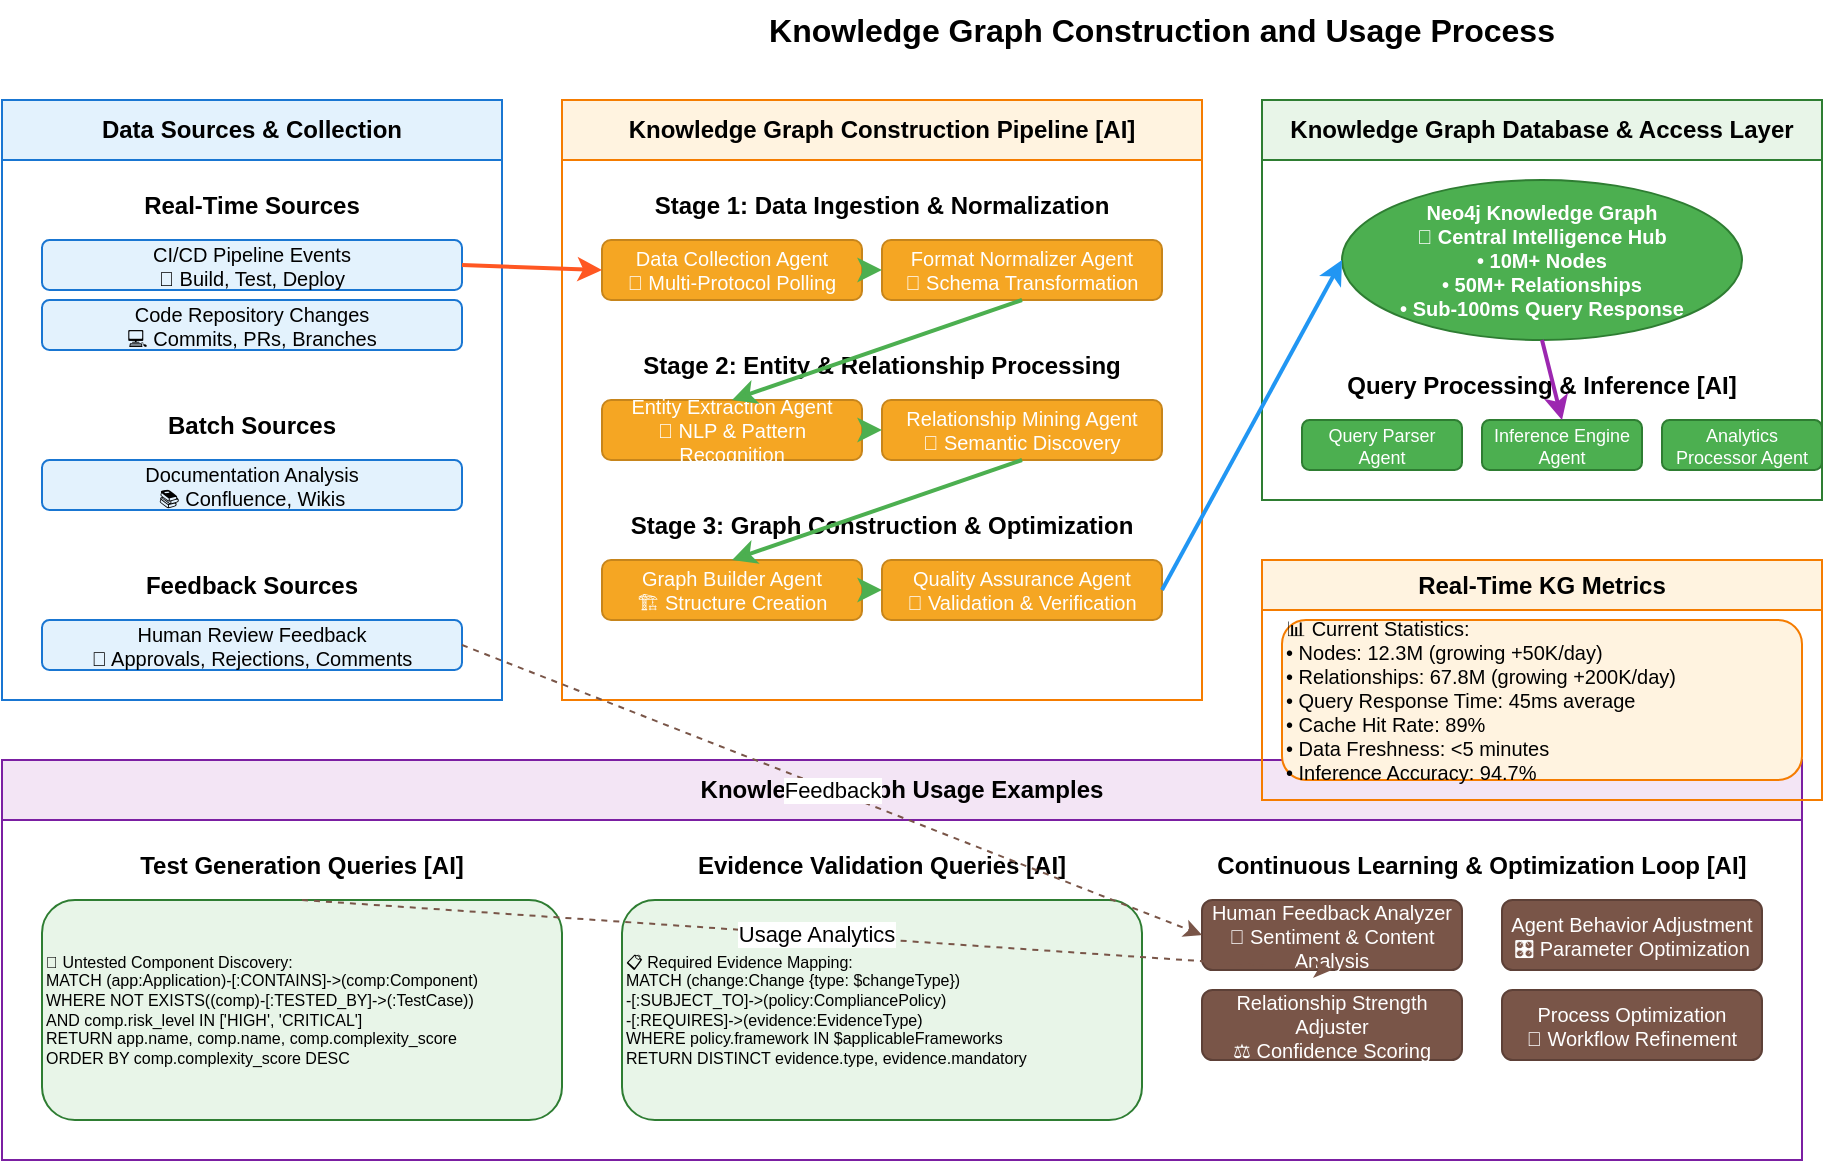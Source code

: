 <mxGraphModel dx="1422" dy="794" grid="1" gridSize="10" guides="1" tooltips="1" connect="1" arrows="1" fold="1" page="1" pageScale="1" pageWidth="1169" pageHeight="827" math="0" shadow="0">
  <root>
    <mxCell id="0"/>
    <mxCell id="1" parent="0"/>
    
    <!-- Title -->
    <mxCell id="kg_title" value="Knowledge Graph Construction and Usage Process" style="text;html=1;strokeColor=none;fillColor=none;align=center;verticalAlign=middle;whiteSpace=wrap;rounded=0;fontSize=16;fontStyle=1;" vertex="1" parent="1">
      <mxGeometry x="400" y="20" width="400" height="30" as="geometry"/>
    </mxCell>
    
    <!-- Data Sources Group -->
    <mxCell id="data_sources_group" value="Data Sources &amp; Collection" style="swimlane;whiteSpace=wrap;html=1;fillColor=#e3f2fd;strokeColor=#1976d2;fontStyle=1;startSize=30;" vertex="1" parent="1">
      <mxGeometry x="20" y="70" width="250" height="300" as="geometry"/>
    </mxCell>
    
    <mxCell id="real_time_group" value="Real-Time Sources" style="swimlane;whiteSpace=wrap;html=1;fillColor=none;strokeColor=none;fontStyle=1;startSize=25;" vertex="1" parent="data_sources_group">
      <mxGeometry x="10" y="40" width="230" height="100" as="geometry"/>
    </mxCell>
    
    <mxCell id="rts1" value="CI/CD Pipeline Events&#xa;🔄 Build, Test, Deploy" style="rounded=1;whiteSpace=wrap;html=1;fillColor=#E3F2FD;strokeColor=#1976D2;fontSize=10;" vertex="1" parent="real_time_group">
      <mxGeometry x="10" y="30" width="210" height="25" as="geometry"/>
    </mxCell>
    
    <mxCell id="rts2" value="Code Repository Changes&#xa;💻 Commits, PRs, Branches" style="rounded=1;whiteSpace=wrap;html=1;fillColor=#E3F2FD;strokeColor=#1976D2;fontSize=10;" vertex="1" parent="real_time_group">
      <mxGeometry x="10" y="60" width="210" height="25" as="geometry"/>
    </mxCell>
    
    <mxCell id="batch_group" value="Batch Sources" style="swimlane;whiteSpace=wrap;html=1;fillColor=none;strokeColor=none;fontStyle=1;startSize=25;" vertex="1" parent="data_sources_group">
      <mxGeometry x="10" y="150" width="230" height="70" as="geometry"/>
    </mxCell>
    
    <mxCell id="bs1" value="Documentation Analysis&#xa;📚 Confluence, Wikis" style="rounded=1;whiteSpace=wrap;html=1;fillColor=#E3F2FD;strokeColor=#1976D2;fontSize=10;" vertex="1" parent="batch_group">
      <mxGeometry x="10" y="30" width="210" height="25" as="geometry"/>
    </mxCell>
    
    <mxCell id="feedback_group" value="Feedback Sources" style="swimlane;whiteSpace=wrap;html=1;fillColor=none;strokeColor=none;fontStyle=1;startSize=25;" vertex="1" parent="data_sources_group">
      <mxGeometry x="10" y="230" width="230" height="60" as="geometry"/>
    </mxCell>
    
    <mxCell id="fs1" value="Human Review Feedback&#xa;👥 Approvals, Rejections, Comments" style="rounded=1;whiteSpace=wrap;html=1;fillColor=#E3F2FD;strokeColor=#1976D2;fontSize=10;" vertex="1" parent="feedback_group">
      <mxGeometry x="10" y="30" width="210" height="25" as="geometry"/>
    </mxCell>
    
    <!-- KG Construction Pipeline -->
    <mxCell id="kg_pipeline_group" value="Knowledge Graph Construction Pipeline [AI]" style="swimlane;whiteSpace=wrap;html=1;fillColor=#fff3e0;strokeColor=#f57c00;fontStyle=1;startSize=30;" vertex="1" parent="1">
      <mxGeometry x="300" y="70" width="320" height="300" as="geometry"/>
    </mxCell>
    
    <mxCell id="stage1_group" value="Stage 1: Data Ingestion &amp; Normalization" style="swimlane;whiteSpace=wrap;html=1;fillColor=none;strokeColor=none;fontStyle=1;startSize=25;" vertex="1" parent="kg_pipeline_group">
      <mxGeometry x="10" y="40" width="300" height="70" as="geometry"/>
    </mxCell>
    
    <mxCell id="kgp1" value="Data Collection Agent&#xa;📡 Multi-Protocol Polling" style="rounded=1;whiteSpace=wrap;html=1;fillColor=#F5A623;strokeColor=#C7851B;fontColor=#ffffff;fontSize=10;" vertex="1" parent="stage1_group">
      <mxGeometry x="10" y="30" width="130" height="30" as="geometry"/>
    </mxCell>
    
    <mxCell id="kgp2" value="Format Normalizer Agent&#xa;🔧 Schema Transformation" style="rounded=1;whiteSpace=wrap;html=1;fillColor=#F5A623;strokeColor=#C7851B;fontColor=#ffffff;fontSize=10;" vertex="1" parent="stage1_group">
      <mxGeometry x="150" y="30" width="140" height="30" as="geometry"/>
    </mxCell>
    
    <mxCell id="stage2_group" value="Stage 2: Entity &amp; Relationship Processing" style="swimlane;whiteSpace=wrap;html=1;fillColor=none;strokeColor=none;fontStyle=1;startSize=25;" vertex="1" parent="kg_pipeline_group">
      <mxGeometry x="10" y="120" width="300" height="70" as="geometry"/>
    </mxCell>
    
    <mxCell id="kgp3" value="Entity Extraction Agent&#xa;🎯 NLP &amp; Pattern Recognition" style="rounded=1;whiteSpace=wrap;html=1;fillColor=#F5A623;strokeColor=#C7851B;fontColor=#ffffff;fontSize=10;" vertex="1" parent="stage2_group">
      <mxGeometry x="10" y="30" width="130" height="30" as="geometry"/>
    </mxCell>
    
    <mxCell id="kgp4" value="Relationship Mining Agent&#xa;🔗 Semantic Discovery" style="rounded=1;whiteSpace=wrap;html=1;fillColor=#F5A623;strokeColor=#C7851B;fontColor=#ffffff;fontSize=10;" vertex="1" parent="stage2_group">
      <mxGeometry x="150" y="30" width="140" height="30" as="geometry"/>
    </mxCell>
    
    <mxCell id="stage3_group" value="Stage 3: Graph Construction &amp; Optimization" style="swimlane;whiteSpace=wrap;html=1;fillColor=none;strokeColor=none;fontStyle=1;startSize=25;" vertex="1" parent="kg_pipeline_group">
      <mxGeometry x="10" y="200" width="300" height="70" as="geometry"/>
    </mxCell>
    
    <mxCell id="kgp5" value="Graph Builder Agent&#xa;🏗️ Structure Creation" style="rounded=1;whiteSpace=wrap;html=1;fillColor=#F5A623;strokeColor=#C7851B;fontColor=#ffffff;fontSize=10;" vertex="1" parent="stage3_group">
      <mxGeometry x="10" y="30" width="130" height="30" as="geometry"/>
    </mxCell>
    
    <mxCell id="kgp6" value="Quality Assurance Agent&#xa;🎯 Validation &amp; Verification" style="rounded=1;whiteSpace=wrap;html=1;fillColor=#F5A623;strokeColor=#C7851B;fontColor=#ffffff;fontSize=10;" vertex="1" parent="stage3_group">
      <mxGeometry x="150" y="30" width="140" height="30" as="geometry"/>
    </mxCell>
    
    <!-- Knowledge Graph Database -->
    <mxCell id="kg_database_group" value="Knowledge Graph Database &amp; Access Layer" style="swimlane;whiteSpace=wrap;html=1;fillColor=#e8f5e8;strokeColor=#2e7d32;fontStyle=1;startSize=30;" vertex="1" parent="1">
      <mxGeometry x="650" y="70" width="280" height="200" as="geometry"/>
    </mxCell>
    
    <mxCell id="kgd1" value="Neo4j Knowledge Graph&#xa;🧠 Central Intelligence Hub&#xa;• 10M+ Nodes&#xa;• 50M+ Relationships&#xa;• Sub-100ms Query Response" style="ellipse;whiteSpace=wrap;html=1;fillColor=#4CAF50;strokeColor=#2E7D32;fontColor=#ffffff;fontStyle=1;fontSize=10;" vertex="1" parent="kg_database_group">
      <mxGeometry x="40" y="40" width="200" height="80" as="geometry"/>
    </mxCell>
    
    <mxCell id="query_group" value="Query Processing &amp; Inference [AI]" style="swimlane;whiteSpace=wrap;html=1;fillColor=none;strokeColor=none;fontStyle=1;startSize=25;" vertex="1" parent="kg_database_group">
      <mxGeometry x="10" y="130" width="260" height="60" as="geometry"/>
    </mxCell>
    
    <mxCell id="qpq1" value="Query Parser Agent" style="rounded=1;whiteSpace=wrap;html=1;fillColor=#4CAF50;strokeColor=#2E7D32;fontColor=#ffffff;fontSize=9;" vertex="1" parent="query_group">
      <mxGeometry x="10" y="30" width="80" height="25" as="geometry"/>
    </mxCell>
    
    <mxCell id="qpq2" value="Inference Engine Agent" style="rounded=1;whiteSpace=wrap;html=1;fillColor=#4CAF50;strokeColor=#2E7D32;fontColor=#ffffff;fontSize=9;" vertex="1" parent="query_group">
      <mxGeometry x="100" y="30" width="80" height="25" as="geometry"/>
    </mxCell>
    
    <mxCell id="qpq3" value="Analytics Processor Agent" style="rounded=1;whiteSpace=wrap;html=1;fillColor=#4CAF50;strokeColor=#2E7D32;fontColor=#ffffff;fontSize=9;" vertex="1" parent="query_group">
      <mxGeometry x="190" y="30" width="80" height="25" as="geometry"/>
    </mxCell>
    
    <!-- Usage Examples -->
    <mxCell id="usage_group" value="Knowledge Graph Usage Examples" style="swimlane;whiteSpace=wrap;html=1;fillColor=#f3e5f5;strokeColor=#7b1fa2;fontStyle=1;startSize=30;" vertex="1" parent="1">
      <mxGeometry x="20" y="400" width="900" height="200" as="geometry"/>
    </mxCell>
    
    <mxCell id="tg_queries_group" value="Test Generation Queries [AI]" style="swimlane;whiteSpace=wrap;html=1;fillColor=none;strokeColor=none;fontStyle=1;startSize=25;" vertex="1" parent="usage_group">
      <mxGeometry x="10" y="40" width="280" height="150" as="geometry"/>
    </mxCell>
    
    <mxCell id="tgq1" value="🎯 Untested Component Discovery:&#xa;MATCH (app:Application)-[:CONTAINS]->(comp:Component)&#xa;WHERE NOT EXISTS((comp)-[:TESTED_BY]->(:TestCase))&#xa;AND comp.risk_level IN ['HIGH', 'CRITICAL']&#xa;RETURN app.name, comp.name, comp.complexity_score&#xa;ORDER BY comp.complexity_score DESC" style="rounded=1;whiteSpace=wrap;html=1;fillColor=#E8F5E8;strokeColor=#2E7D32;fontSize=8;align=left;" vertex="1" parent="tg_queries_group">
      <mxGeometry x="10" y="30" width="260" height="110" as="geometry"/>
    </mxCell>
    
    <mxCell id="ev_queries_group" value="Evidence Validation Queries [AI]" style="swimlane;whiteSpace=wrap;html=1;fillColor=none;strokeColor=none;fontStyle=1;startSize=25;" vertex="1" parent="usage_group">
      <mxGeometry x="300" y="40" width="280" height="150" as="geometry"/>
    </mxCell>
    
    <mxCell id="evq1" value="📋 Required Evidence Mapping:&#xa;MATCH (change:Change {type: $changeType})&#xa;      -[:SUBJECT_TO]->(policy:CompliancePolicy)&#xa;      -[:REQUIRES]->(evidence:EvidenceType)&#xa;WHERE policy.framework IN $applicableFrameworks&#xa;RETURN DISTINCT evidence.type, evidence.mandatory" style="rounded=1;whiteSpace=wrap;html=1;fillColor=#E8F5E8;strokeColor=#2E7D32;fontSize=8;align=left;" vertex="1" parent="ev_queries_group">
      <mxGeometry x="10" y="30" width="260" height="110" as="geometry"/>
    </mxCell>
    
    <mxCell id="learning_group" value="Continuous Learning &amp; Optimization Loop [AI]" style="swimlane;whiteSpace=wrap;html=1;fillColor=none;strokeColor=none;fontStyle=1;startSize=25;" vertex="1" parent="usage_group">
      <mxGeometry x="590" y="40" width="300" height="150" as="geometry"/>
    </mxCell>
    
    <mxCell id="fp1" value="Human Feedback Analyzer&#xa;📝 Sentiment &amp; Content Analysis" style="rounded=1;whiteSpace=wrap;html=1;fillColor=#795548;strokeColor=#5D4037;fontColor=#ffffff;fontSize=10;" vertex="1" parent="learning_group">
      <mxGeometry x="10" y="30" width="130" height="35" as="geometry"/>
    </mxCell>
    
    <mxCell id="kr1" value="Relationship Strength Adjuster&#xa;⚖️ Confidence Scoring" style="rounded=1;whiteSpace=wrap;html=1;fillColor=#795548;strokeColor=#5D4037;fontColor=#ffffff;fontSize=10;" vertex="1" parent="learning_group">
      <mxGeometry x="10" y="75" width="130" height="35" as="geometry"/>
    </mxCell>
    
    <mxCell id="sie1" value="Agent Behavior Adjustment&#xa;🎛️ Parameter Optimization" style="rounded=1;whiteSpace=wrap;html=1;fillColor=#795548;strokeColor=#5D4037;fontColor=#ffffff;fontSize=10;" vertex="1" parent="learning_group">
      <mxGeometry x="160" y="30" width="130" height="35" as="geometry"/>
    </mxCell>
    
    <mxCell id="sie2" value="Process Optimization&#xa;🔄 Workflow Refinement" style="rounded=1;whiteSpace=wrap;html=1;fillColor=#795548;strokeColor=#5D4037;fontColor=#ffffff;fontSize=10;" vertex="1" parent="learning_group">
      <mxGeometry x="160" y="75" width="130" height="35" as="geometry"/>
    </mxCell>
    
    <!-- Main Flow Connections -->
    <mxCell id="flow1" value="" style="endArrow=classic;html=1;rounded=0;exitX=1;exitY=0.5;exitDx=0;exitDy=0;entryX=0;entryY=0.5;entryDx=0;entryDy=0;strokeColor=#FF5722;strokeWidth=2;" edge="1" parent="1" source="rts1" target="kgp1">
      <mxGeometry width="50" height="50" relative="1" as="geometry">
        <mxPoint x="400" y="300" as="sourcePoint"/>
        <mxPoint x="450" y="250" as="targetPoint"/>
      </mxGeometry>
    </mxCell>
    
    <mxCell id="flow2" value="" style="endArrow=classic;html=1;rounded=0;exitX=1;exitY=0.5;exitDx=0;exitDy=0;entryX=0;entryY=0.5;entryDx=0;entryDy=0;strokeColor=#4CAF50;strokeWidth=2;" edge="1" parent="1" source="kgp1" target="kgp2">
      <mxGeometry width="50" height="50" relative="1" as="geometry">
        <mxPoint x="400" y="300" as="sourcePoint"/>
        <mxPoint x="450" y="250" as="targetPoint"/>
      </mxGeometry>
    </mxCell>
    
    <mxCell id="flow3" value="" style="endArrow=classic;html=1;rounded=0;exitX=0.5;exitY=1;exitDx=0;exitDy=0;entryX=0.5;entryY=0;entryDx=0;entryDy=0;strokeColor=#4CAF50;strokeWidth=2;" edge="1" parent="1" source="kgp2" target="kgp3">
      <mxGeometry width="50" height="50" relative="1" as="geometry">
        <mxPoint x="400" y="300" as="sourcePoint"/>
        <mxPoint x="450" y="250" as="targetPoint"/>
      </mxGeometry>
    </mxCell>
    
    <mxCell id="flow4" value="" style="endArrow=classic;html=1;rounded=0;exitX=1;exitY=0.5;exitDx=0;exitDy=0;entryX=0;entryY=0.5;entryDx=0;entryDy=0;strokeColor=#4CAF50;strokeWidth=2;" edge="1" parent="1" source="kgp3" target="kgp4">
      <mxGeometry width="50" height="50" relative="1" as="geometry">
        <mxPoint x="400" y="300" as="sourcePoint"/>
        <mxPoint x="450" y="250" as="targetPoint"/>
      </mxGeometry>
    </mxCell>
    
    <mxCell id="flow5" value="" style="endArrow=classic;html=1;rounded=0;exitX=0.5;exitY=1;exitDx=0;exitDy=0;entryX=0.5;entryY=0;entryDx=0;entryDy=0;strokeColor=#4CAF50;strokeWidth=2;" edge="1" parent="1" source="kgp4" target="kgp5">
      <mxGeometry width="50" height="50" relative="1" as="geometry">
        <mxPoint x="400" y="300" as="sourcePoint"/>
        <mxPoint x="450" y="250" as="targetPoint"/>
      </mxGeometry>
    </mxCell>
    
    <mxCell id="flow6" value="" style="endArrow=classic;html=1;rounded=0;exitX=1;exitY=0.5;exitDx=0;exitDy=0;entryX=0;entryY=0.5;entryDx=0;entryDy=0;strokeColor=#4CAF50;strokeWidth=2;" edge="1" parent="1" source="kgp5" target="kgp6">
      <mxGeometry width="50" height="50" relative="1" as="geometry">
        <mxPoint x="400" y="300" as="sourcePoint"/>
        <mxPoint x="450" y="250" as="targetPoint"/>
      </mxGeometry>
    </mxCell>
    
    <mxCell id="flow7" value="" style="endArrow=classic;html=1;rounded=0;exitX=1;exitY=0.5;exitDx=0;exitDy=0;entryX=0;entryY=0.5;entryDx=0;entryDy=0;strokeColor=#2196F3;strokeWidth=2;" edge="1" parent="1" source="kgp6" target="kgd1">
      <mxGeometry width="50" height="50" relative="1" as="geometry">
        <mxPoint x="400" y="300" as="sourcePoint"/>
        <mxPoint x="450" y="250" as="targetPoint"/>
      </mxGeometry>
    </mxCell>
    
    <mxCell id="flow8" value="" style="endArrow=classic;html=1;rounded=0;exitX=0.5;exitY=1;exitDx=0;exitDy=0;entryX=0.5;entryY=0;entryDx=0;entryDy=0;strokeColor=#9C27B0;strokeWidth=2;" edge="1" parent="1" source="kgd1" target="qpq2">
      <mxGeometry width="50" height="50" relative="1" as="geometry">
        <mxPoint x="400" y="300" as="sourcePoint"/>
        <mxPoint x="450" y="250" as="targetPoint"/>
      </mxGeometry>
    </mxCell>
    
    <mxCell id="flow9" value="Usage Analytics" style="endArrow=classic;html=1;rounded=0;exitX=0.5;exitY=0;exitDx=0;exitDy=0;entryX=0.5;entryY=1;entryDx=0;entryDy=0;strokeColor=#795548;strokeWidth=1;dashed=1;" edge="1" parent="1" source="tgq1" target="fp1">
      <mxGeometry width="50" height="50" relative="1" as="geometry">
        <mxPoint x="400" y="300" as="sourcePoint"/>
        <mxPoint x="450" y="250" as="targetPoint"/>
      </mxGeometry>
    </mxCell>
    
    <mxCell id="flow10" value="Feedback" style="endArrow=classic;html=1;rounded=0;exitX=1;exitY=0.5;exitDx=0;exitDy=0;entryX=0;entryY=0.5;entryDx=0;entryDy=0;strokeColor=#795548;strokeWidth=1;dashed=1;" edge="1" parent="1" source="fs1" target="fp1">
      <mxGeometry width="50" height="50" relative="1" as="geometry">
        <mxPoint x="400" y="300" as="sourcePoint"/>
        <mxPoint x="450" y="250" as="targetPoint"/>
      </mxGeometry>
    </mxCell>
    
    <!-- Statistics Box -->
    <mxCell id="stats_group" value="Real-Time KG Metrics" style="swimlane;whiteSpace=wrap;html=1;fillColor=#fff3e0;strokeColor=#f57c00;fontStyle=1;startSize=25;" vertex="1" parent="1">
      <mxGeometry x="650" y="300" width="280" height="120" as="geometry"/>
    </mxCell>
    
    <mxCell id="stats" value="📊 Current Statistics:&#xa;• Nodes: 12.3M (growing +50K/day)&#xa;• Relationships: 67.8M (growing +200K/day)&#xa;• Query Response Time: 45ms average&#xa;• Cache Hit Rate: 89%&#xa;• Data Freshness: &lt;5 minutes&#xa;• Inference Accuracy: 94.7%" style="rounded=1;whiteSpace=wrap;html=1;fillColor=#FFF3E0;strokeColor=#F57C00;fontSize=10;align=left;" vertex="1" parent="stats_group">
      <mxGeometry x="10" y="30" width="260" height="80" as="geometry"/>
    </mxCell>
    
  </root>
</mxGraphModel>

